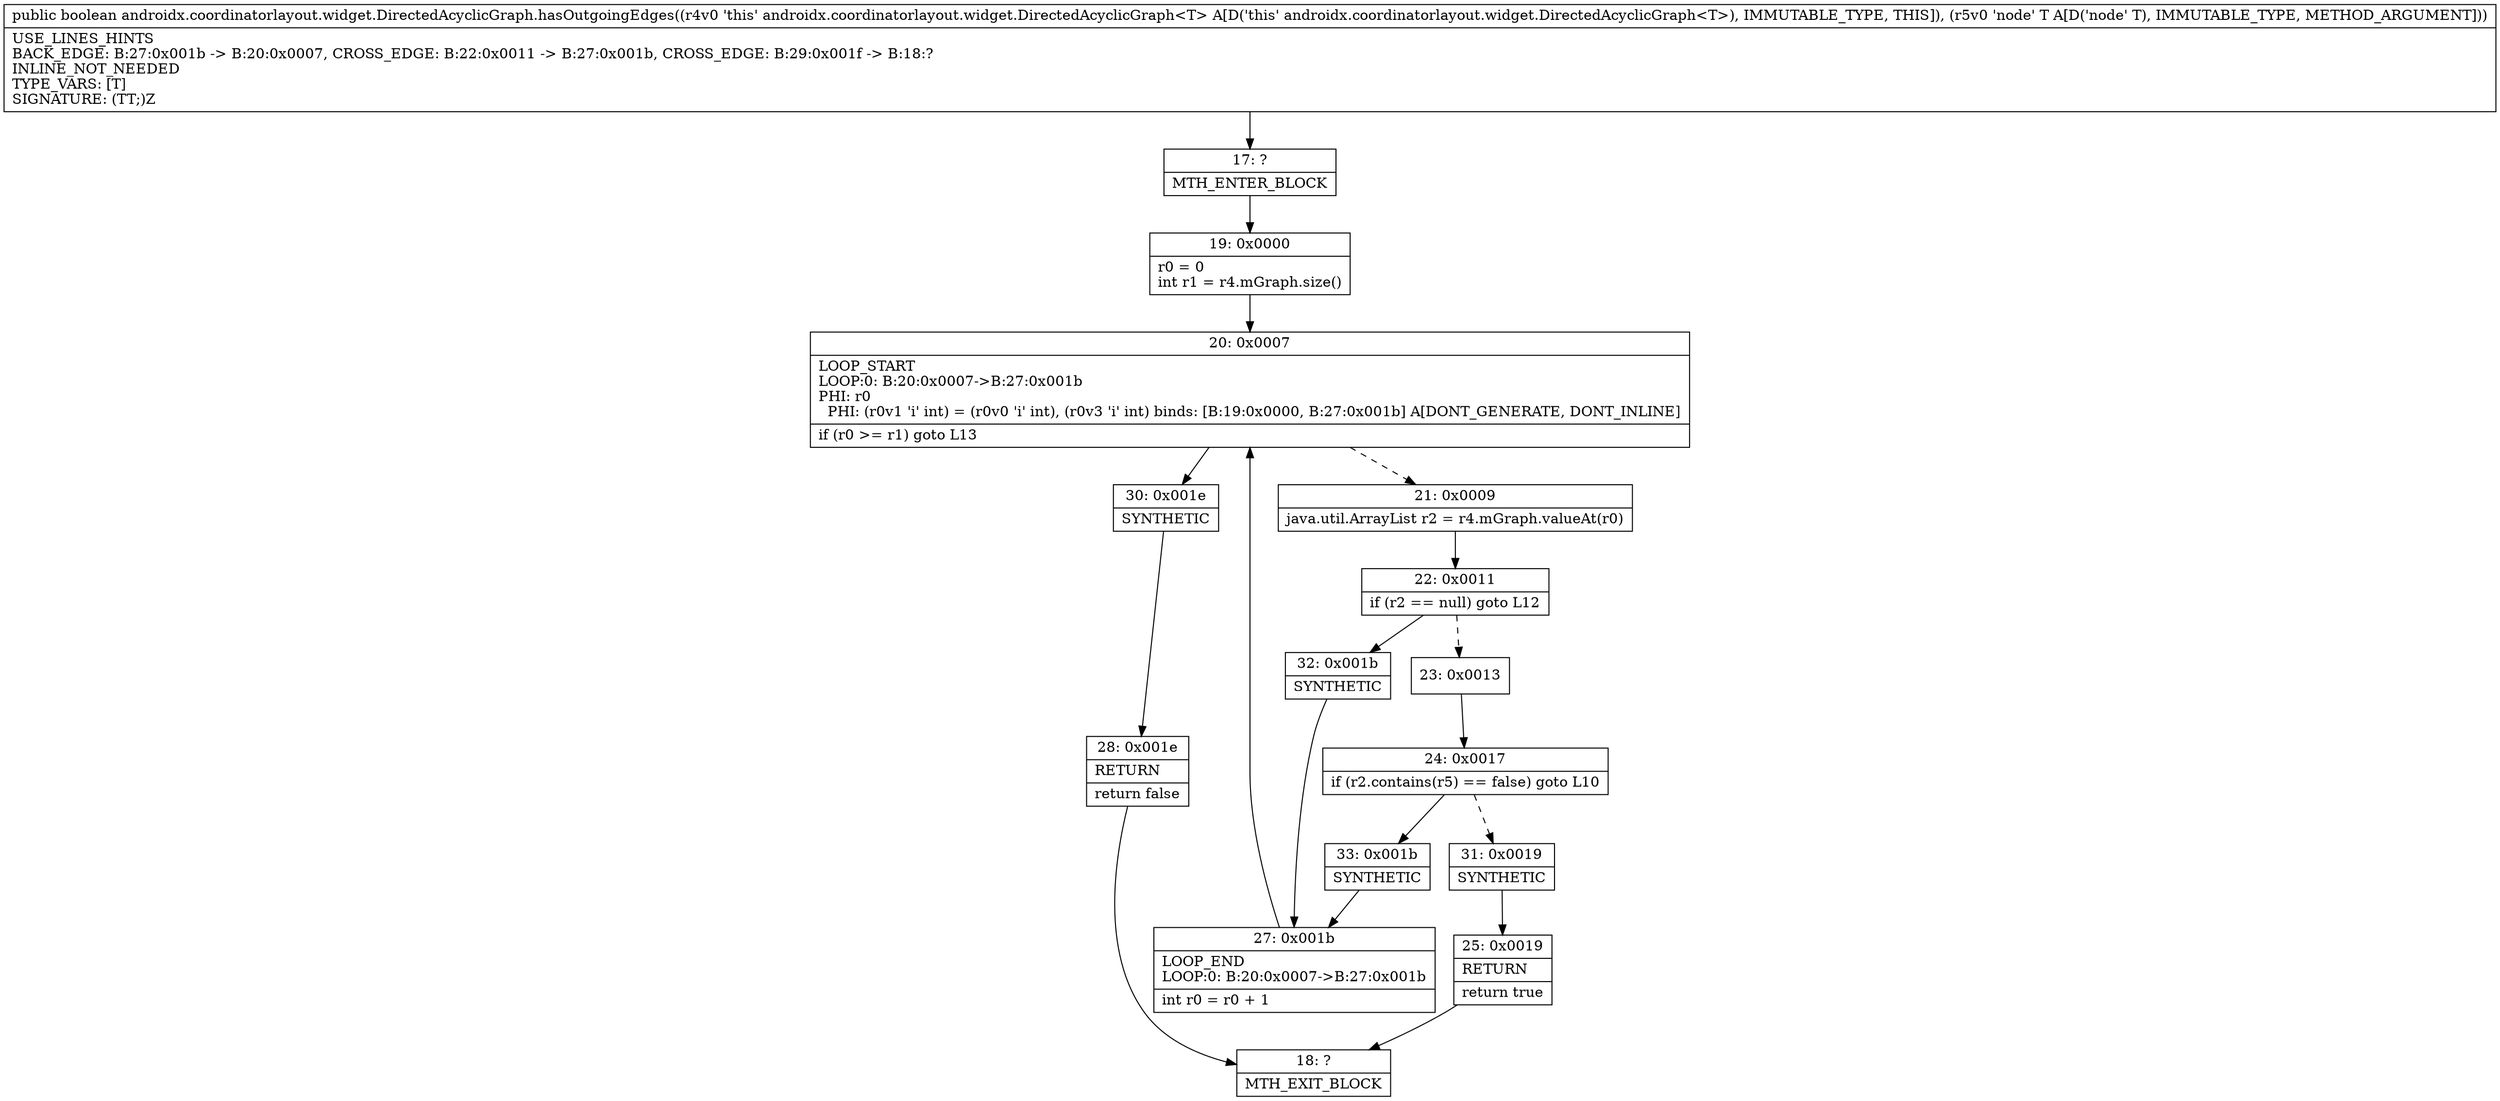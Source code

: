 digraph "CFG forandroidx.coordinatorlayout.widget.DirectedAcyclicGraph.hasOutgoingEdges(Ljava\/lang\/Object;)Z" {
Node_17 [shape=record,label="{17\:\ ?|MTH_ENTER_BLOCK\l}"];
Node_19 [shape=record,label="{19\:\ 0x0000|r0 = 0\lint r1 = r4.mGraph.size()\l}"];
Node_20 [shape=record,label="{20\:\ 0x0007|LOOP_START\lLOOP:0: B:20:0x0007\-\>B:27:0x001b\lPHI: r0 \l  PHI: (r0v1 'i' int) = (r0v0 'i' int), (r0v3 'i' int) binds: [B:19:0x0000, B:27:0x001b] A[DONT_GENERATE, DONT_INLINE]\l|if (r0 \>= r1) goto L13\l}"];
Node_21 [shape=record,label="{21\:\ 0x0009|java.util.ArrayList r2 = r4.mGraph.valueAt(r0)\l}"];
Node_22 [shape=record,label="{22\:\ 0x0011|if (r2 == null) goto L12\l}"];
Node_23 [shape=record,label="{23\:\ 0x0013}"];
Node_24 [shape=record,label="{24\:\ 0x0017|if (r2.contains(r5) == false) goto L10\l}"];
Node_31 [shape=record,label="{31\:\ 0x0019|SYNTHETIC\l}"];
Node_25 [shape=record,label="{25\:\ 0x0019|RETURN\l|return true\l}"];
Node_18 [shape=record,label="{18\:\ ?|MTH_EXIT_BLOCK\l}"];
Node_33 [shape=record,label="{33\:\ 0x001b|SYNTHETIC\l}"];
Node_27 [shape=record,label="{27\:\ 0x001b|LOOP_END\lLOOP:0: B:20:0x0007\-\>B:27:0x001b\l|int r0 = r0 + 1\l}"];
Node_32 [shape=record,label="{32\:\ 0x001b|SYNTHETIC\l}"];
Node_30 [shape=record,label="{30\:\ 0x001e|SYNTHETIC\l}"];
Node_28 [shape=record,label="{28\:\ 0x001e|RETURN\l|return false\l}"];
MethodNode[shape=record,label="{public boolean androidx.coordinatorlayout.widget.DirectedAcyclicGraph.hasOutgoingEdges((r4v0 'this' androidx.coordinatorlayout.widget.DirectedAcyclicGraph\<T\> A[D('this' androidx.coordinatorlayout.widget.DirectedAcyclicGraph\<T\>), IMMUTABLE_TYPE, THIS]), (r5v0 'node' T A[D('node' T), IMMUTABLE_TYPE, METHOD_ARGUMENT]))  | USE_LINES_HINTS\lBACK_EDGE: B:27:0x001b \-\> B:20:0x0007, CROSS_EDGE: B:22:0x0011 \-\> B:27:0x001b, CROSS_EDGE: B:29:0x001f \-\> B:18:?\lINLINE_NOT_NEEDED\lTYPE_VARS: [T]\lSIGNATURE: (TT;)Z\l}"];
MethodNode -> Node_17;Node_17 -> Node_19;
Node_19 -> Node_20;
Node_20 -> Node_21[style=dashed];
Node_20 -> Node_30;
Node_21 -> Node_22;
Node_22 -> Node_23[style=dashed];
Node_22 -> Node_32;
Node_23 -> Node_24;
Node_24 -> Node_31[style=dashed];
Node_24 -> Node_33;
Node_31 -> Node_25;
Node_25 -> Node_18;
Node_33 -> Node_27;
Node_27 -> Node_20;
Node_32 -> Node_27;
Node_30 -> Node_28;
Node_28 -> Node_18;
}

